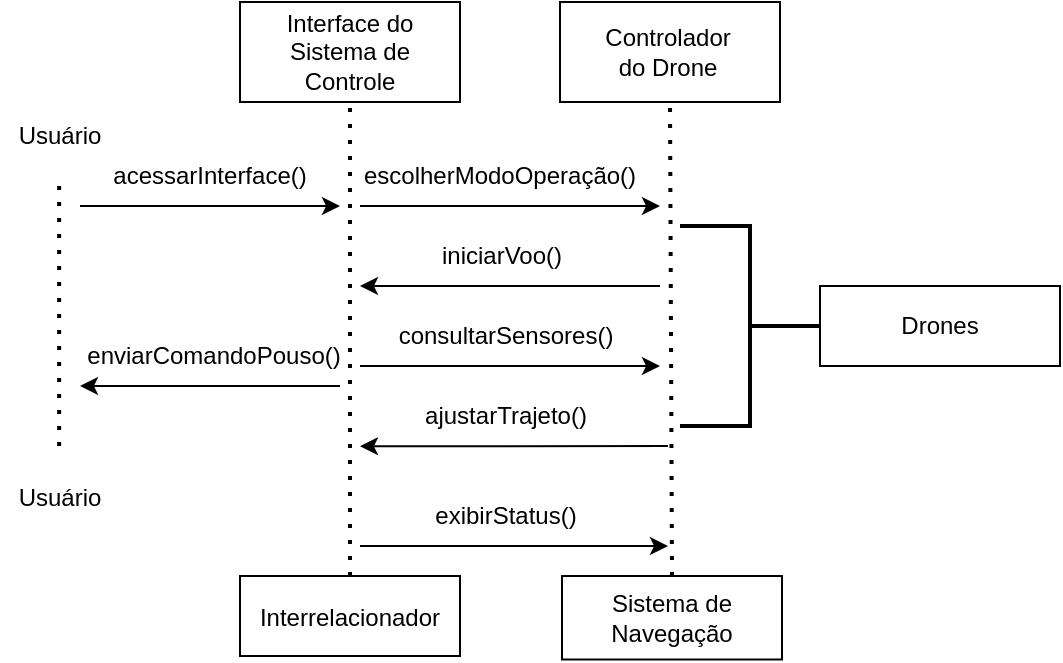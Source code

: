 <mxfile version="26.3.0">
  <diagram name="Página-1" id="P1_OWmi3rbp_EzewStbN">
    <mxGraphModel dx="1226" dy="661" grid="1" gridSize="10" guides="1" tooltips="1" connect="1" arrows="1" fold="1" page="1" pageScale="1" pageWidth="827" pageHeight="1169" math="0" shadow="0">
      <root>
        <mxCell id="0" />
        <mxCell id="1" parent="0" />
        <mxCell id="SMWcKiUvBcjEUDSOni17-1" value="Usuário" style="text;html=1;align=center;verticalAlign=middle;whiteSpace=wrap;rounded=0;" vertex="1" parent="1">
          <mxGeometry x="130" y="190" width="60" height="30" as="geometry" />
        </mxCell>
        <mxCell id="SMWcKiUvBcjEUDSOni17-2" value="Usuário" style="text;html=1;align=center;verticalAlign=middle;whiteSpace=wrap;rounded=0;" vertex="1" parent="1">
          <mxGeometry x="130" y="371" width="60" height="30" as="geometry" />
        </mxCell>
        <mxCell id="SMWcKiUvBcjEUDSOni17-6" value="" style="endArrow=none;dashed=1;html=1;dashPattern=1 3;strokeWidth=2;rounded=0;" edge="1" parent="1">
          <mxGeometry width="50" height="50" relative="1" as="geometry">
            <mxPoint x="159.57" y="360" as="sourcePoint" />
            <mxPoint x="159.57" y="230" as="targetPoint" />
          </mxGeometry>
        </mxCell>
        <mxCell id="SMWcKiUvBcjEUDSOni17-7" value="" style="rounded=0;whiteSpace=wrap;html=1;" vertex="1" parent="1">
          <mxGeometry x="250" y="138" width="110" height="50" as="geometry" />
        </mxCell>
        <mxCell id="SMWcKiUvBcjEUDSOni17-9" value="Interface do Sistema de Controle" style="text;html=1;align=center;verticalAlign=middle;whiteSpace=wrap;rounded=0;" vertex="1" parent="1">
          <mxGeometry x="270" y="148" width="70" height="30" as="geometry" />
        </mxCell>
        <mxCell id="SMWcKiUvBcjEUDSOni17-11" value="" style="rounded=0;whiteSpace=wrap;html=1;" vertex="1" parent="1">
          <mxGeometry x="250" y="425" width="110" height="40" as="geometry" />
        </mxCell>
        <mxCell id="SMWcKiUvBcjEUDSOni17-13" value="" style="endArrow=none;dashed=1;html=1;dashPattern=1 3;strokeWidth=2;rounded=0;entryX=0.5;entryY=1;entryDx=0;entryDy=0;exitX=0.5;exitY=0;exitDx=0;exitDy=0;" edge="1" parent="1" source="SMWcKiUvBcjEUDSOni17-11" target="SMWcKiUvBcjEUDSOni17-7">
          <mxGeometry width="50" height="50" relative="1" as="geometry">
            <mxPoint x="305" y="345" as="sourcePoint" />
            <mxPoint x="304.57" y="225" as="targetPoint" />
          </mxGeometry>
        </mxCell>
        <mxCell id="SMWcKiUvBcjEUDSOni17-14" value="" style="endArrow=classic;html=1;rounded=0;" edge="1" parent="1">
          <mxGeometry width="50" height="50" relative="1" as="geometry">
            <mxPoint x="170" y="240" as="sourcePoint" />
            <mxPoint x="300" y="240" as="targetPoint" />
          </mxGeometry>
        </mxCell>
        <mxCell id="SMWcKiUvBcjEUDSOni17-15" value="acessarInterface()" style="text;html=1;align=center;verticalAlign=middle;whiteSpace=wrap;rounded=0;" vertex="1" parent="1">
          <mxGeometry x="205" y="210" width="60" height="30" as="geometry" />
        </mxCell>
        <mxCell id="SMWcKiUvBcjEUDSOni17-16" value="" style="endArrow=classic;html=1;rounded=0;" edge="1" parent="1">
          <mxGeometry width="50" height="50" relative="1" as="geometry">
            <mxPoint x="300" y="330" as="sourcePoint" />
            <mxPoint x="170" y="330" as="targetPoint" />
          </mxGeometry>
        </mxCell>
        <mxCell id="SMWcKiUvBcjEUDSOni17-17" value="enviarComandoPouso()" style="text;html=1;align=center;verticalAlign=middle;whiteSpace=wrap;rounded=0;" vertex="1" parent="1">
          <mxGeometry x="207" y="300" width="60" height="30" as="geometry" />
        </mxCell>
        <mxCell id="SMWcKiUvBcjEUDSOni17-18" value="" style="rounded=0;whiteSpace=wrap;html=1;" vertex="1" parent="1">
          <mxGeometry x="411" y="425" width="110" height="41.75" as="geometry" />
        </mxCell>
        <mxCell id="SMWcKiUvBcjEUDSOni17-19" value="Sistema de Navegação" style="text;html=1;align=center;verticalAlign=middle;whiteSpace=wrap;rounded=0;" vertex="1" parent="1">
          <mxGeometry x="436" y="430.87" width="60" height="30" as="geometry" />
        </mxCell>
        <mxCell id="SMWcKiUvBcjEUDSOni17-20" value="" style="rounded=0;whiteSpace=wrap;html=1;" vertex="1" parent="1">
          <mxGeometry x="410" y="138" width="110" height="50" as="geometry" />
        </mxCell>
        <mxCell id="SMWcKiUvBcjEUDSOni17-21" value="Controlador do Drone" style="text;html=1;align=center;verticalAlign=middle;whiteSpace=wrap;rounded=0;" vertex="1" parent="1">
          <mxGeometry x="434" y="148" width="60" height="30" as="geometry" />
        </mxCell>
        <mxCell id="SMWcKiUvBcjEUDSOni17-22" value="Interrelacionador" style="text;html=1;align=center;verticalAlign=middle;whiteSpace=wrap;rounded=0;" vertex="1" parent="1">
          <mxGeometry x="275" y="431" width="60" height="30" as="geometry" />
        </mxCell>
        <mxCell id="SMWcKiUvBcjEUDSOni17-24" value="" style="endArrow=none;dashed=1;html=1;dashPattern=1 3;strokeWidth=2;rounded=0;exitX=0.5;exitY=0;exitDx=0;exitDy=0;entryX=0.5;entryY=1;entryDx=0;entryDy=0;" edge="1" parent="1" source="SMWcKiUvBcjEUDSOni17-18" target="SMWcKiUvBcjEUDSOni17-20">
          <mxGeometry width="50" height="50" relative="1" as="geometry">
            <mxPoint x="499" y="310" as="sourcePoint" />
            <mxPoint x="479" y="220" as="targetPoint" />
          </mxGeometry>
        </mxCell>
        <mxCell id="SMWcKiUvBcjEUDSOni17-25" value="" style="endArrow=classic;html=1;rounded=0;" edge="1" parent="1">
          <mxGeometry width="50" height="50" relative="1" as="geometry">
            <mxPoint x="310" y="240" as="sourcePoint" />
            <mxPoint x="460" y="240" as="targetPoint" />
          </mxGeometry>
        </mxCell>
        <mxCell id="SMWcKiUvBcjEUDSOni17-26" value="escolherModoOperação()" style="text;html=1;align=center;verticalAlign=middle;whiteSpace=wrap;rounded=0;" vertex="1" parent="1">
          <mxGeometry x="350" y="210" width="60" height="30" as="geometry" />
        </mxCell>
        <mxCell id="SMWcKiUvBcjEUDSOni17-27" value="" style="endArrow=classic;html=1;rounded=0;" edge="1" parent="1">
          <mxGeometry width="50" height="50" relative="1" as="geometry">
            <mxPoint x="460" y="280" as="sourcePoint" />
            <mxPoint x="310" y="280" as="targetPoint" />
          </mxGeometry>
        </mxCell>
        <mxCell id="SMWcKiUvBcjEUDSOni17-28" value="iniciarVoo()" style="text;html=1;align=center;verticalAlign=middle;whiteSpace=wrap;rounded=0;" vertex="1" parent="1">
          <mxGeometry x="351" y="250" width="60" height="30" as="geometry" />
        </mxCell>
        <mxCell id="SMWcKiUvBcjEUDSOni17-29" value="" style="endArrow=classic;html=1;rounded=0;" edge="1" parent="1">
          <mxGeometry width="50" height="50" relative="1" as="geometry">
            <mxPoint x="464" y="360" as="sourcePoint" />
            <mxPoint x="310" y="360.13" as="targetPoint" />
          </mxGeometry>
        </mxCell>
        <mxCell id="SMWcKiUvBcjEUDSOni17-31" value="" style="endArrow=classic;html=1;rounded=0;" edge="1" parent="1">
          <mxGeometry width="50" height="50" relative="1" as="geometry">
            <mxPoint x="310" y="320" as="sourcePoint" />
            <mxPoint x="460" y="320" as="targetPoint" />
          </mxGeometry>
        </mxCell>
        <mxCell id="SMWcKiUvBcjEUDSOni17-32" value="consultarSensores()" style="text;html=1;align=center;verticalAlign=middle;whiteSpace=wrap;rounded=0;" vertex="1" parent="1">
          <mxGeometry x="353" y="290" width="60" height="30" as="geometry" />
        </mxCell>
        <mxCell id="SMWcKiUvBcjEUDSOni17-33" value="ajustarTrajeto()" style="text;html=1;align=center;verticalAlign=middle;whiteSpace=wrap;rounded=0;" vertex="1" parent="1">
          <mxGeometry x="353" y="330" width="60" height="30" as="geometry" />
        </mxCell>
        <mxCell id="SMWcKiUvBcjEUDSOni17-34" value="" style="endArrow=classic;html=1;rounded=0;" edge="1" parent="1">
          <mxGeometry width="50" height="50" relative="1" as="geometry">
            <mxPoint x="310" y="410" as="sourcePoint" />
            <mxPoint x="464" y="410" as="targetPoint" />
          </mxGeometry>
        </mxCell>
        <mxCell id="SMWcKiUvBcjEUDSOni17-35" value="exibirStatus()" style="text;html=1;align=center;verticalAlign=middle;whiteSpace=wrap;rounded=0;" vertex="1" parent="1">
          <mxGeometry x="353" y="380" width="60" height="30" as="geometry" />
        </mxCell>
        <mxCell id="SMWcKiUvBcjEUDSOni17-36" value="" style="rounded=0;whiteSpace=wrap;html=1;" vertex="1" parent="1">
          <mxGeometry x="540" y="280" width="120" height="40" as="geometry" />
        </mxCell>
        <mxCell id="SMWcKiUvBcjEUDSOni17-37" value="Drones" style="text;html=1;align=center;verticalAlign=middle;whiteSpace=wrap;rounded=0;" vertex="1" parent="1">
          <mxGeometry x="570" y="285" width="60" height="30" as="geometry" />
        </mxCell>
        <mxCell id="SMWcKiUvBcjEUDSOni17-39" value="" style="strokeWidth=2;html=1;shape=mxgraph.flowchart.annotation_2;align=left;labelPosition=right;pointerEvents=1;direction=west;" vertex="1" parent="1">
          <mxGeometry x="470" y="250" width="70" height="100" as="geometry" />
        </mxCell>
      </root>
    </mxGraphModel>
  </diagram>
</mxfile>
